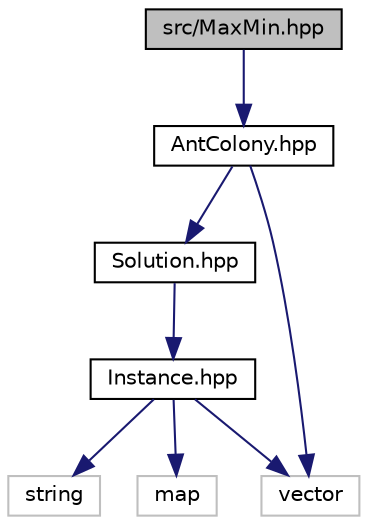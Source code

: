 digraph "src/MaxMin.hpp"
{
  edge [fontname="Helvetica",fontsize="10",labelfontname="Helvetica",labelfontsize="10"];
  node [fontname="Helvetica",fontsize="10",shape=record];
  Node1 [label="src/MaxMin.hpp",height=0.2,width=0.4,color="black", fillcolor="grey75", style="filled", fontcolor="black"];
  Node1 -> Node2 [color="midnightblue",fontsize="10",style="solid",fontname="Helvetica"];
  Node2 [label="AntColony.hpp",height=0.2,width=0.4,color="black", fillcolor="white", style="filled",URL="$AntColony_8hpp.html",tooltip="definition of the virtual class AntColony "];
  Node2 -> Node3 [color="midnightblue",fontsize="10",style="solid",fontname="Helvetica"];
  Node3 [label="Solution.hpp",height=0.2,width=0.4,color="black", fillcolor="white", style="filled",URL="$Solution_8hpp.html",tooltip="definition of a class Solution "];
  Node3 -> Node4 [color="midnightblue",fontsize="10",style="solid",fontname="Helvetica"];
  Node4 [label="Instance.hpp",height=0.2,width=0.4,color="black", fillcolor="white", style="filled",URL="$Instance_8hpp.html"];
  Node4 -> Node5 [color="midnightblue",fontsize="10",style="solid",fontname="Helvetica"];
  Node5 [label="string",height=0.2,width=0.4,color="grey75", fillcolor="white", style="filled"];
  Node4 -> Node6 [color="midnightblue",fontsize="10",style="solid",fontname="Helvetica"];
  Node6 [label="vector",height=0.2,width=0.4,color="grey75", fillcolor="white", style="filled"];
  Node4 -> Node7 [color="midnightblue",fontsize="10",style="solid",fontname="Helvetica"];
  Node7 [label="map",height=0.2,width=0.4,color="grey75", fillcolor="white", style="filled"];
  Node2 -> Node6 [color="midnightblue",fontsize="10",style="solid",fontname="Helvetica"];
}
